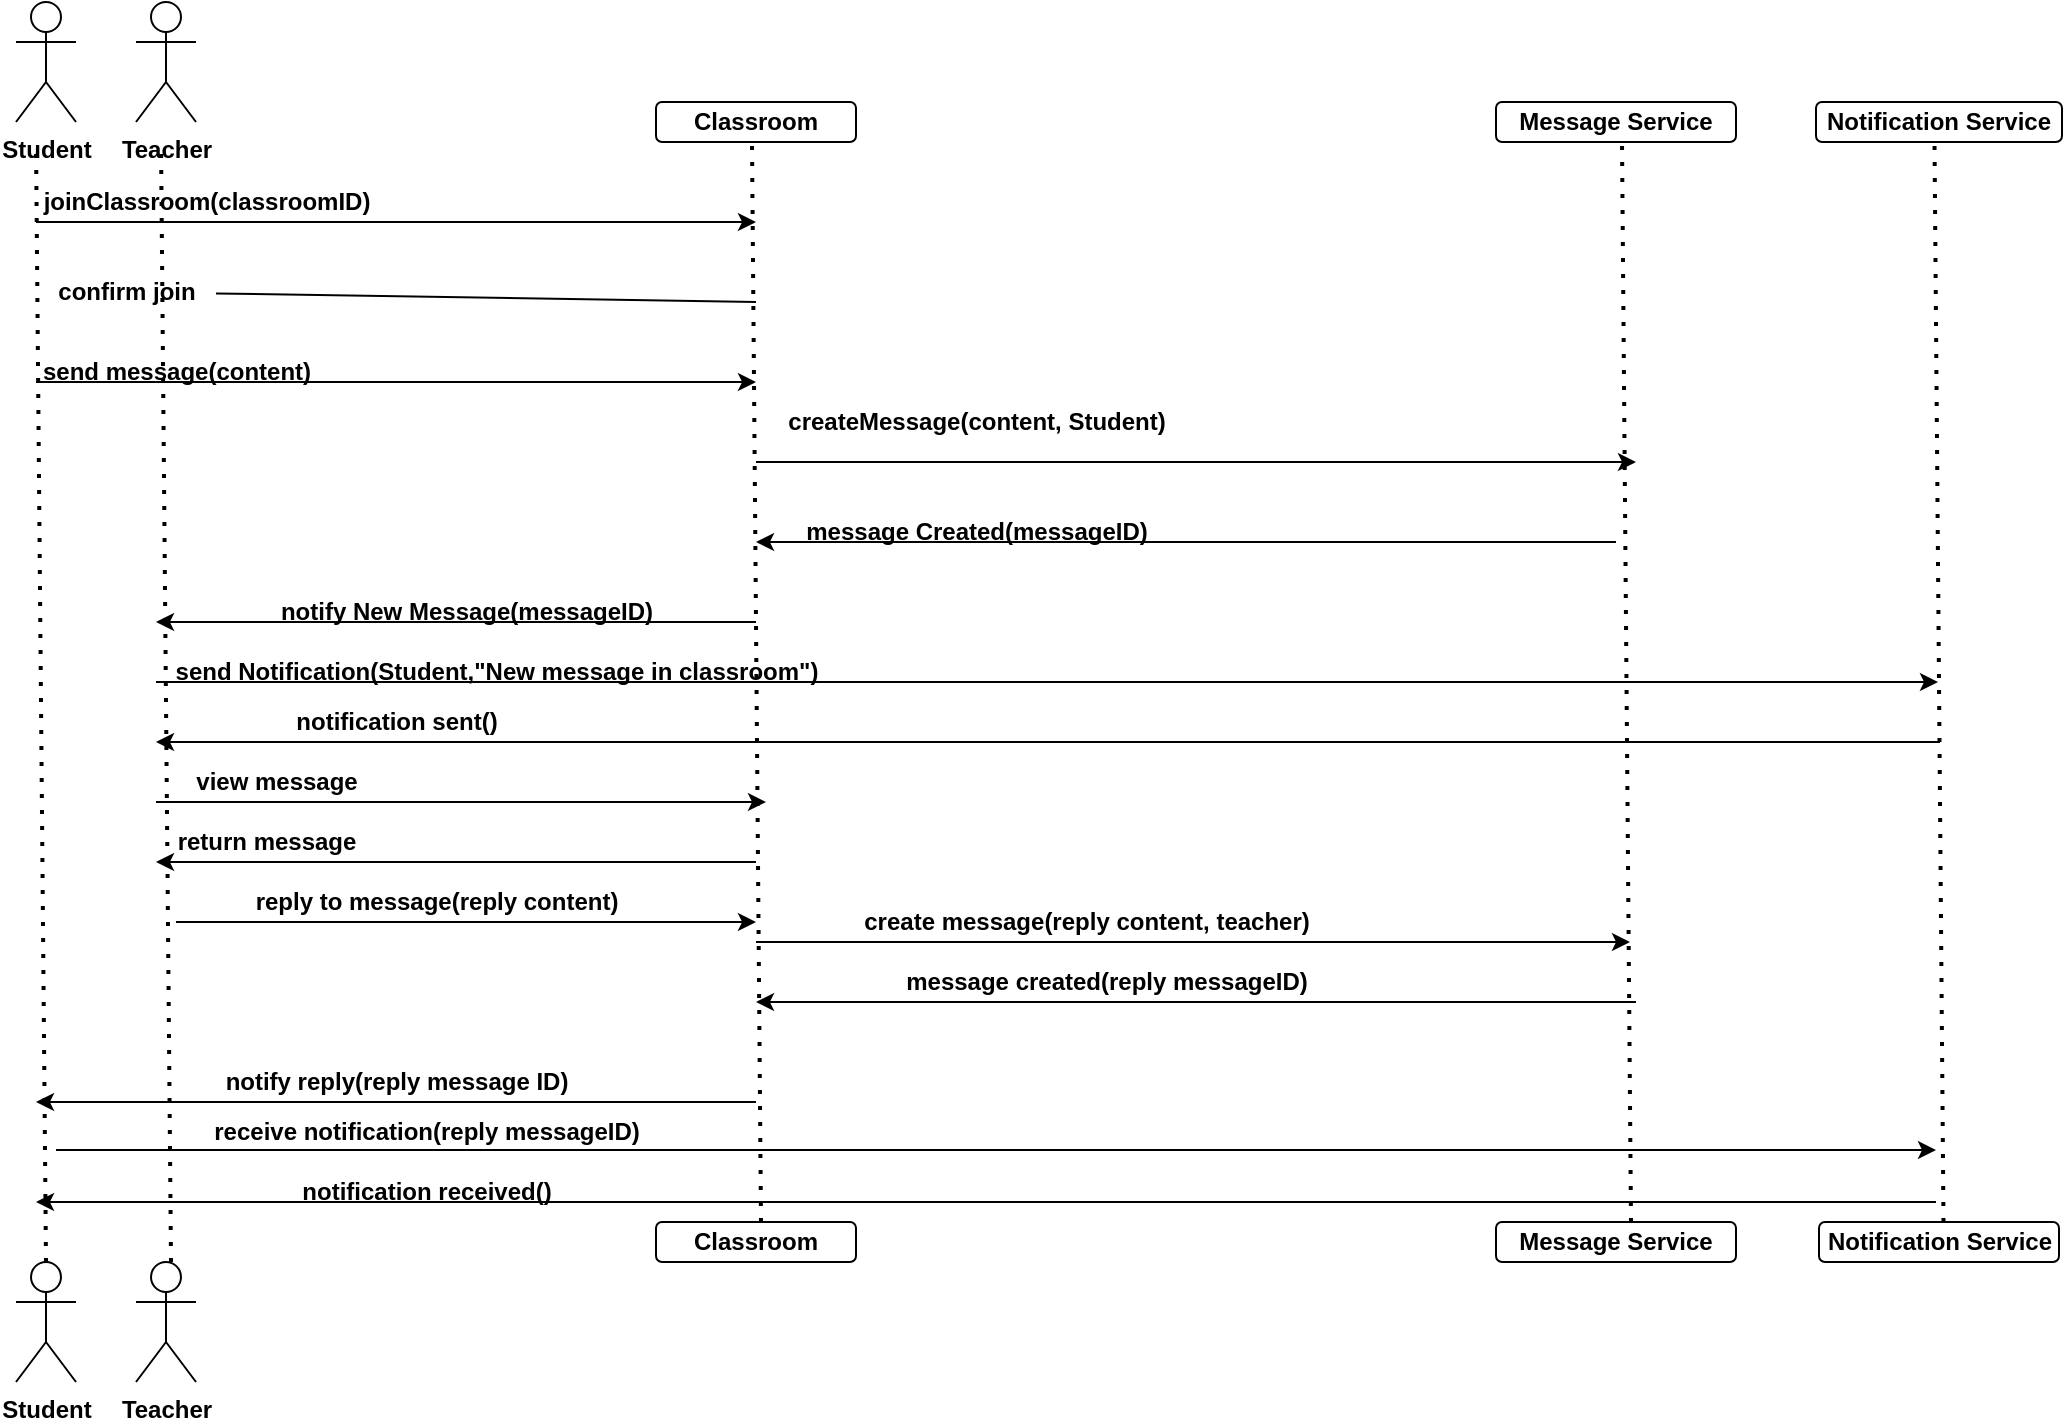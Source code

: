 <mxfile version="20.8.16" type="device"><diagram name="Page-1" id="nPUZA0yCelwzfWBZ5XK9"><mxGraphModel dx="880" dy="572" grid="1" gridSize="10" guides="1" tooltips="1" connect="1" arrows="1" fold="1" page="1" pageScale="1" pageWidth="827" pageHeight="1169" math="0" shadow="0"><root><mxCell id="0"/><mxCell id="1" parent="0"/><mxCell id="imf5OdCB_bNOsjW_Pdj9-1" value="&lt;b&gt;Teacher&lt;/b&gt;" style="shape=umlActor;verticalLabelPosition=bottom;verticalAlign=top;html=1;outlineConnect=0;" parent="1" vertex="1"><mxGeometry x="80" y="10" width="30" height="60" as="geometry"/></mxCell><mxCell id="imf5OdCB_bNOsjW_Pdj9-2" value="&lt;b&gt;Student&lt;/b&gt;" style="shape=umlActor;verticalLabelPosition=bottom;verticalAlign=top;html=1;outlineConnect=0;" parent="1" vertex="1"><mxGeometry x="20" y="10" width="30" height="60" as="geometry"/></mxCell><mxCell id="imf5OdCB_bNOsjW_Pdj9-4" value="&lt;b&gt;Student&lt;/b&gt;" style="shape=umlActor;verticalLabelPosition=bottom;verticalAlign=top;html=1;outlineConnect=0;" parent="1" vertex="1"><mxGeometry x="20" y="640" width="30" height="60" as="geometry"/></mxCell><mxCell id="imf5OdCB_bNOsjW_Pdj9-5" value="&lt;b&gt;Teacher&lt;/b&gt;" style="shape=umlActor;verticalLabelPosition=bottom;verticalAlign=top;html=1;outlineConnect=0;" parent="1" vertex="1"><mxGeometry x="80" y="640" width="30" height="60" as="geometry"/></mxCell><mxCell id="imf5OdCB_bNOsjW_Pdj9-7" value="" style="endArrow=none;dashed=1;html=1;dashPattern=1 3;strokeWidth=2;rounded=0;exitX=0.5;exitY=0;exitDx=0;exitDy=0;exitPerimeter=0;fillColor=#E1D5E7;" parent="1" source="imf5OdCB_bNOsjW_Pdj9-4" edge="1"><mxGeometry width="50" height="50" relative="1" as="geometry"><mxPoint x="50" y="190" as="sourcePoint"/><mxPoint x="30" y="80" as="targetPoint"/></mxGeometry></mxCell><mxCell id="imf5OdCB_bNOsjW_Pdj9-8" value="" style="endArrow=none;dashed=1;html=1;dashPattern=1 3;strokeWidth=2;rounded=0;exitX=0.5;exitY=0;exitDx=0;exitDy=0;exitPerimeter=0;" parent="1" edge="1"><mxGeometry width="50" height="50" relative="1" as="geometry"><mxPoint x="97.5" y="640" as="sourcePoint"/><mxPoint x="92.5" y="80" as="targetPoint"/></mxGeometry></mxCell><mxCell id="imf5OdCB_bNOsjW_Pdj9-9" value="Classroom" style="rounded=1;whiteSpace=wrap;html=1;fontStyle=1" parent="1" vertex="1"><mxGeometry x="340" y="60" width="100" height="20" as="geometry"/></mxCell><mxCell id="imf5OdCB_bNOsjW_Pdj9-10" value="Classroom" style="rounded=1;whiteSpace=wrap;html=1;fontStyle=1" parent="1" vertex="1"><mxGeometry x="340" y="620" width="100" height="20" as="geometry"/></mxCell><mxCell id="imf5OdCB_bNOsjW_Pdj9-11" value="" style="endArrow=none;dashed=1;html=1;dashPattern=1 3;strokeWidth=2;rounded=0;exitX=0.5;exitY=0;exitDx=0;exitDy=0;exitPerimeter=0;" parent="1" edge="1"><mxGeometry width="50" height="50" relative="1" as="geometry"><mxPoint x="392.5" y="620" as="sourcePoint"/><mxPoint x="388" y="80" as="targetPoint"/></mxGeometry></mxCell><mxCell id="imf5OdCB_bNOsjW_Pdj9-12" value="Message Service" style="rounded=1;whiteSpace=wrap;html=1;fontStyle=1" parent="1" vertex="1"><mxGeometry x="760" y="60" width="120" height="20" as="geometry"/></mxCell><mxCell id="imf5OdCB_bNOsjW_Pdj9-13" value="Message Service" style="rounded=1;whiteSpace=wrap;html=1;fontStyle=1" parent="1" vertex="1"><mxGeometry x="760" y="620" width="120" height="20" as="geometry"/></mxCell><mxCell id="imf5OdCB_bNOsjW_Pdj9-14" value="Notification Service" style="rounded=1;whiteSpace=wrap;html=1;fontStyle=1" parent="1" vertex="1"><mxGeometry x="920" y="60" width="123" height="20" as="geometry"/></mxCell><mxCell id="imf5OdCB_bNOsjW_Pdj9-15" value="Notification Service" style="rounded=1;whiteSpace=wrap;html=1;fontStyle=1" parent="1" vertex="1"><mxGeometry x="921.5" y="620" width="120" height="20" as="geometry"/></mxCell><mxCell id="imf5OdCB_bNOsjW_Pdj9-16" value="" style="endArrow=none;dashed=1;html=1;dashPattern=1 3;strokeWidth=2;rounded=0;exitX=0.5;exitY=0;exitDx=0;exitDy=0;exitPerimeter=0;" parent="1" edge="1"><mxGeometry width="50" height="50" relative="1" as="geometry"><mxPoint x="983.75" y="620" as="sourcePoint"/><mxPoint x="979.25" y="80" as="targetPoint"/></mxGeometry></mxCell><mxCell id="imf5OdCB_bNOsjW_Pdj9-17" value="" style="endArrow=none;dashed=1;html=1;dashPattern=1 3;strokeWidth=2;rounded=0;exitX=0.5;exitY=0;exitDx=0;exitDy=0;exitPerimeter=0;" parent="1" edge="1"><mxGeometry width="50" height="50" relative="1" as="geometry"><mxPoint x="827.5" y="620" as="sourcePoint"/><mxPoint x="823" y="80" as="targetPoint"/></mxGeometry></mxCell><mxCell id="imf5OdCB_bNOsjW_Pdj9-18" value="" style="endArrow=classic;html=1;rounded=0;" parent="1" edge="1"><mxGeometry width="50" height="50" relative="1" as="geometry"><mxPoint x="30" y="120" as="sourcePoint"/><mxPoint x="390" y="120" as="targetPoint"/></mxGeometry></mxCell><mxCell id="imf5OdCB_bNOsjW_Pdj9-19" value="" style="endArrow=classic;html=1;rounded=0;" parent="1" edge="1"><mxGeometry width="50" height="50" relative="1" as="geometry"><mxPoint x="30" y="200" as="sourcePoint"/><mxPoint x="390" y="200" as="targetPoint"/></mxGeometry></mxCell><mxCell id="imf5OdCB_bNOsjW_Pdj9-20" value="" style="endArrow=classic;html=1;rounded=0;startArrow=none;" parent="1" source="imf5OdCB_bNOsjW_Pdj9-24" edge="1"><mxGeometry width="50" height="50" relative="1" as="geometry"><mxPoint x="390" y="160" as="sourcePoint"/><mxPoint x="30" y="160" as="targetPoint"/></mxGeometry></mxCell><mxCell id="imf5OdCB_bNOsjW_Pdj9-22" value="&lt;b&gt;joinClassroom(classroomID)&lt;/b&gt;" style="text;html=1;align=center;verticalAlign=middle;resizable=0;points=[];autosize=1;strokeColor=none;fillColor=none;" parent="1" vertex="1"><mxGeometry x="20" y="95" width="190" height="30" as="geometry"/></mxCell><mxCell id="imf5OdCB_bNOsjW_Pdj9-26" value="send message(content)" style="text;html=1;align=center;verticalAlign=middle;resizable=0;points=[];autosize=1;strokeColor=none;fillColor=none;fontStyle=1" parent="1" vertex="1"><mxGeometry x="20" y="180" width="160" height="30" as="geometry"/></mxCell><mxCell id="imf5OdCB_bNOsjW_Pdj9-27" value="" style="endArrow=none;html=1;rounded=0;" parent="1" target="imf5OdCB_bNOsjW_Pdj9-24" edge="1"><mxGeometry width="50" height="50" relative="1" as="geometry"><mxPoint x="390" y="160" as="sourcePoint"/><mxPoint x="30" y="160" as="targetPoint"/></mxGeometry></mxCell><mxCell id="imf5OdCB_bNOsjW_Pdj9-24" value="confirm join" style="text;html=1;align=center;verticalAlign=middle;resizable=0;points=[];autosize=1;strokeColor=none;fillColor=none;fontStyle=1" parent="1" vertex="1"><mxGeometry x="30" y="140" width="90" height="30" as="geometry"/></mxCell><mxCell id="imf5OdCB_bNOsjW_Pdj9-28" value="" style="endArrow=classic;html=1;rounded=0;" parent="1" edge="1"><mxGeometry width="50" height="50" relative="1" as="geometry"><mxPoint x="390" y="240" as="sourcePoint"/><mxPoint x="830" y="240" as="targetPoint"/><Array as="points"><mxPoint x="570" y="240"/></Array></mxGeometry></mxCell><mxCell id="imf5OdCB_bNOsjW_Pdj9-29" value="" style="endArrow=classic;html=1;rounded=0;" parent="1" edge="1"><mxGeometry width="50" height="50" relative="1" as="geometry"><mxPoint x="820" y="280" as="sourcePoint"/><mxPoint x="390" y="280" as="targetPoint"/><Array as="points"><mxPoint x="567" y="280"/></Array></mxGeometry></mxCell><mxCell id="imf5OdCB_bNOsjW_Pdj9-30" value="createMessage(content, Student)" style="text;html=1;align=center;verticalAlign=middle;resizable=0;points=[];autosize=1;strokeColor=none;fillColor=none;fontStyle=1" parent="1" vertex="1"><mxGeometry x="395" y="205" width="210" height="30" as="geometry"/></mxCell><mxCell id="imf5OdCB_bNOsjW_Pdj9-31" value="message Created(messageID)" style="text;html=1;align=center;verticalAlign=middle;resizable=0;points=[];autosize=1;strokeColor=none;fillColor=none;fontStyle=1" parent="1" vertex="1"><mxGeometry x="400" y="260" width="200" height="30" as="geometry"/></mxCell><mxCell id="imf5OdCB_bNOsjW_Pdj9-33" value="" style="endArrow=classic;html=1;rounded=0;fillColor=#E1D5E7;" parent="1" edge="1"><mxGeometry width="50" height="50" relative="1" as="geometry"><mxPoint x="390" y="320" as="sourcePoint"/><mxPoint x="90" y="320" as="targetPoint"/></mxGeometry></mxCell><mxCell id="imf5OdCB_bNOsjW_Pdj9-34" value="" style="endArrow=classic;html=1;rounded=0;fillColor=#E1D5E7;" parent="1" edge="1"><mxGeometry width="50" height="50" relative="1" as="geometry"><mxPoint x="90" y="350" as="sourcePoint"/><mxPoint x="981" y="350" as="targetPoint"/></mxGeometry></mxCell><mxCell id="imf5OdCB_bNOsjW_Pdj9-35" value="" style="endArrow=classic;html=1;rounded=0;fillColor=#E1D5E7;" parent="1" edge="1"><mxGeometry width="50" height="50" relative="1" as="geometry"><mxPoint x="982" y="380" as="sourcePoint"/><mxPoint x="90" y="380" as="targetPoint"/><Array as="points"><mxPoint x="870" y="380"/><mxPoint x="760" y="380"/><mxPoint x="540" y="380"/></Array></mxGeometry></mxCell><mxCell id="imf5OdCB_bNOsjW_Pdj9-36" value="" style="endArrow=classic;html=1;rounded=0;fillColor=#E1D5E7;" parent="1" edge="1"><mxGeometry width="50" height="50" relative="1" as="geometry"><mxPoint x="90" y="410" as="sourcePoint"/><mxPoint x="395" y="410" as="targetPoint"/><Array as="points"><mxPoint x="395" y="410"/></Array></mxGeometry></mxCell><mxCell id="imf5OdCB_bNOsjW_Pdj9-37" value="" style="endArrow=classic;html=1;rounded=0;fillColor=#E1D5E7;" parent="1" edge="1"><mxGeometry width="50" height="50" relative="1" as="geometry"><mxPoint x="390" y="440" as="sourcePoint"/><mxPoint x="90" y="440" as="targetPoint"/></mxGeometry></mxCell><mxCell id="imf5OdCB_bNOsjW_Pdj9-38" value="" style="endArrow=classic;html=1;rounded=0;fillColor=#E1D5E7;" parent="1" edge="1"><mxGeometry width="50" height="50" relative="1" as="geometry"><mxPoint x="100" y="470" as="sourcePoint"/><mxPoint x="390" y="470" as="targetPoint"/></mxGeometry></mxCell><mxCell id="imf5OdCB_bNOsjW_Pdj9-39" value="" style="endArrow=classic;html=1;rounded=0;fillColor=#E1D5E7;" parent="1" edge="1"><mxGeometry width="50" height="50" relative="1" as="geometry"><mxPoint x="830" y="510" as="sourcePoint"/><mxPoint x="390" y="510" as="targetPoint"/></mxGeometry></mxCell><mxCell id="imf5OdCB_bNOsjW_Pdj9-40" value="" style="endArrow=classic;html=1;rounded=0;fillColor=#E1D5E7;" parent="1" edge="1"><mxGeometry width="50" height="50" relative="1" as="geometry"><mxPoint x="390" y="480" as="sourcePoint"/><mxPoint x="827" y="480" as="targetPoint"/></mxGeometry></mxCell><mxCell id="imf5OdCB_bNOsjW_Pdj9-42" value="" style="endArrow=classic;html=1;rounded=0;fillColor=#E1D5E7;" parent="1" edge="1"><mxGeometry width="50" height="50" relative="1" as="geometry"><mxPoint x="980" y="610" as="sourcePoint"/><mxPoint x="30" y="610" as="targetPoint"/><Array as="points"><mxPoint x="810" y="610"/><mxPoint x="700" y="610"/><mxPoint x="480" y="610"/></Array></mxGeometry></mxCell><mxCell id="imf5OdCB_bNOsjW_Pdj9-43" value="" style="endArrow=classic;html=1;rounded=0;fillColor=#E1D5E7;" parent="1" edge="1"><mxGeometry width="50" height="50" relative="1" as="geometry"><mxPoint x="40" y="584" as="sourcePoint"/><mxPoint x="980" y="584" as="targetPoint"/></mxGeometry></mxCell><mxCell id="imf5OdCB_bNOsjW_Pdj9-44" value="" style="endArrow=classic;html=1;rounded=0;fillColor=#E1D5E7;" parent="1" edge="1"><mxGeometry width="50" height="50" relative="1" as="geometry"><mxPoint x="390" y="560" as="sourcePoint"/><mxPoint x="30" y="560" as="targetPoint"/></mxGeometry></mxCell><mxCell id="imf5OdCB_bNOsjW_Pdj9-45" value="notify New Message(messageID)" style="text;html=1;align=center;verticalAlign=middle;resizable=0;points=[];autosize=1;strokeColor=none;fillColor=none;fontStyle=1" parent="1" vertex="1"><mxGeometry x="140" y="300" width="210" height="30" as="geometry"/></mxCell><mxCell id="imf5OdCB_bNOsjW_Pdj9-46" value="send Notification(Student,&quot;New message in classroom&quot;)" style="text;html=1;align=center;verticalAlign=middle;resizable=0;points=[];autosize=1;strokeColor=none;fillColor=none;fontStyle=1" parent="1" vertex="1"><mxGeometry x="90" y="330" width="340" height="30" as="geometry"/></mxCell><mxCell id="imf5OdCB_bNOsjW_Pdj9-47" value="notification sent()" style="text;html=1;align=center;verticalAlign=middle;resizable=0;points=[];autosize=1;strokeColor=none;fillColor=none;fontStyle=1" parent="1" vertex="1"><mxGeometry x="150" y="355" width="120" height="30" as="geometry"/></mxCell><mxCell id="imf5OdCB_bNOsjW_Pdj9-48" value="view message" style="text;html=1;align=center;verticalAlign=middle;resizable=0;points=[];autosize=1;strokeColor=none;fillColor=none;fontStyle=1" parent="1" vertex="1"><mxGeometry x="95" y="385" width="110" height="30" as="geometry"/></mxCell><mxCell id="imf5OdCB_bNOsjW_Pdj9-49" value="return message" style="text;html=1;align=center;verticalAlign=middle;resizable=0;points=[];autosize=1;strokeColor=none;fillColor=none;fontStyle=1" parent="1" vertex="1"><mxGeometry x="90" y="415" width="110" height="30" as="geometry"/></mxCell><mxCell id="imf5OdCB_bNOsjW_Pdj9-50" value="reply to message(reply content)" style="text;html=1;align=center;verticalAlign=middle;resizable=0;points=[];autosize=1;strokeColor=none;fillColor=none;fontStyle=1" parent="1" vertex="1"><mxGeometry x="130" y="445" width="200" height="30" as="geometry"/></mxCell><mxCell id="imf5OdCB_bNOsjW_Pdj9-52" value="notify reply(reply message ID)" style="text;html=1;align=center;verticalAlign=middle;resizable=0;points=[];autosize=1;strokeColor=none;fillColor=none;fontStyle=1" parent="1" vertex="1"><mxGeometry x="115" y="535" width="190" height="30" as="geometry"/></mxCell><mxCell id="imf5OdCB_bNOsjW_Pdj9-53" value="receive notification(reply messageID)" style="text;html=1;align=center;verticalAlign=middle;resizable=0;points=[];autosize=1;strokeColor=none;fillColor=none;fontStyle=1" parent="1" vertex="1"><mxGeometry x="110" y="560" width="230" height="30" as="geometry"/></mxCell><mxCell id="imf5OdCB_bNOsjW_Pdj9-54" value="notification received()" style="text;html=1;align=center;verticalAlign=middle;resizable=0;points=[];autosize=1;strokeColor=none;fillColor=none;fontStyle=1" parent="1" vertex="1"><mxGeometry x="150" y="590" width="150" height="30" as="geometry"/></mxCell><mxCell id="imf5OdCB_bNOsjW_Pdj9-57" value="create message(reply content, teacher)" style="text;html=1;align=center;verticalAlign=middle;resizable=0;points=[];autosize=1;strokeColor=none;fillColor=none;fontStyle=1" parent="1" vertex="1"><mxGeometry x="430" y="455" width="250" height="30" as="geometry"/></mxCell><mxCell id="imf5OdCB_bNOsjW_Pdj9-58" value="message created(reply messageID)" style="text;html=1;align=center;verticalAlign=middle;resizable=0;points=[];autosize=1;strokeColor=none;fillColor=none;fontStyle=1" parent="1" vertex="1"><mxGeometry x="450" y="485" width="230" height="30" as="geometry"/></mxCell></root></mxGraphModel></diagram></mxfile>